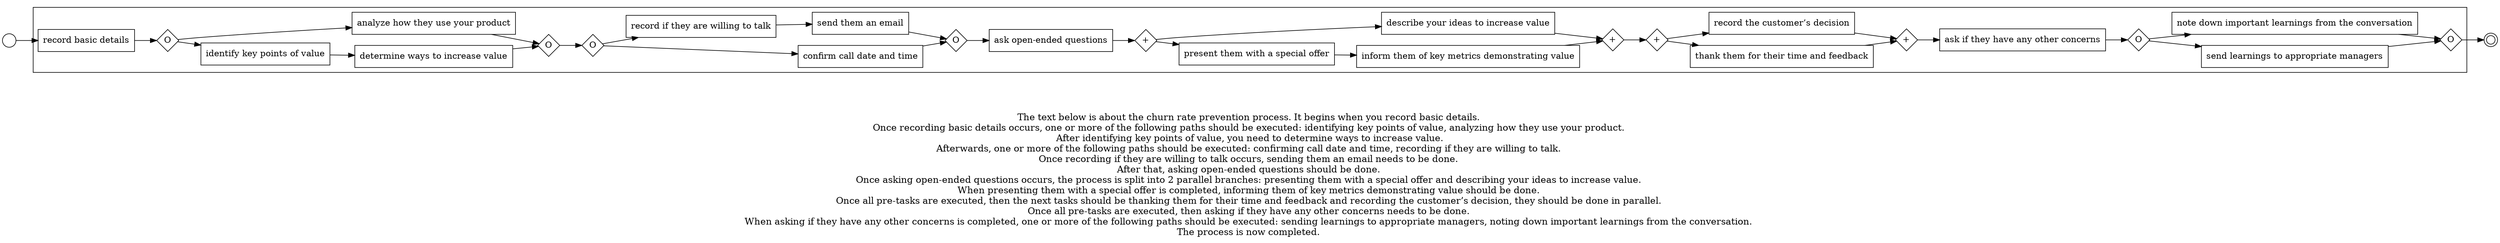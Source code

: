 digraph churn_rate_prevention_process_22 {
	graph [rankdir=LR]
	START_NODE [label="" shape=circle width=0.3]
	subgraph CLUSTER_0 {
		"record basic details" [shape=box]
		"OR_SPLIT--2. Evaluate product usage_XODQ" [label=O fixedsize=true shape=diamond width=0.5]
		"record basic details" -> "OR_SPLIT--2. Evaluate product usage_XODQ"
		"identify key points of value" [shape=box]
		"OR_SPLIT--2. Evaluate product usage_XODQ" -> "identify key points of value"
		"analyze how they use your product" [shape=box]
		"OR_SPLIT--2. Evaluate product usage_XODQ" -> "analyze how they use your product"
		"determine ways to increase value" [shape=box]
		"identify key points of value" -> "determine ways to increase value"
		"OR_JOIN--2. Evaluate product usage_XODQ" [label=O fixedsize=true shape=diamond width=0.5]
		"determine ways to increase value" -> "OR_JOIN--2. Evaluate product usage_XODQ"
		"analyze how they use your product" -> "OR_JOIN--2. Evaluate product usage_XODQ"
		"OR_SPLIT--3. Contact the customer_VGOU" [label=O fixedsize=true shape=diamond width=0.5]
		"OR_JOIN--2. Evaluate product usage_XODQ" -> "OR_SPLIT--3. Contact the customer_VGOU"
		"confirm call date and time" [shape=box]
		"OR_SPLIT--3. Contact the customer_VGOU" -> "confirm call date and time"
		"record if they are willing to talk" [shape=box]
		"OR_SPLIT--3. Contact the customer_VGOU" -> "record if they are willing to talk"
		"send them an email" [shape=box]
		"record if they are willing to talk" -> "send them an email"
		"OR_JOIN--3. Contact the customer_VGOU" [label=O fixedsize=true shape=diamond width=0.5]
		"confirm call date and time" -> "OR_JOIN--3. Contact the customer_VGOU"
		"send them an email" -> "OR_JOIN--3. Contact the customer_VGOU"
		"ask open-ended questions" [shape=box]
		"OR_JOIN--3. Contact the customer_VGOU" -> "ask open-ended questions"
		"AND_SPLIT--5. Retention incentives_5DSR" [label="+" fixedsize=true shape=diamond width=0.5]
		"ask open-ended questions" -> "AND_SPLIT--5. Retention incentives_5DSR"
		"present them with a special offer" [shape=box]
		"AND_SPLIT--5. Retention incentives_5DSR" -> "present them with a special offer"
		"describe your ideas to increase value" [shape=box]
		"AND_SPLIT--5. Retention incentives_5DSR" -> "describe your ideas to increase value"
		"inform them of key metrics demonstrating value" [shape=box]
		"present them with a special offer" -> "inform them of key metrics demonstrating value"
		"AND_JOIN--5. Retention incentives_5DSR" [label="+" fixedsize=true shape=diamond width=0.5]
		"inform them of key metrics demonstrating value" -> "AND_JOIN--5. Retention incentives_5DSR"
		"describe your ideas to increase value" -> "AND_JOIN--5. Retention incentives_5DSR"
		"AND_SPLIT--6. Outcome_WKJ0" [label="+" fixedsize=true shape=diamond width=0.5]
		"AND_JOIN--5. Retention incentives_5DSR" -> "AND_SPLIT--6. Outcome_WKJ0"
		"thank them for their time and feedback" [shape=box]
		"AND_SPLIT--6. Outcome_WKJ0" -> "thank them for their time and feedback"
		"record the customer’s decision" [shape=box]
		"AND_SPLIT--6. Outcome_WKJ0" -> "record the customer’s decision"
		"AND_JOIN--6. Outcome_WKJ0" [label="+" fixedsize=true shape=diamond width=0.5]
		"thank them for their time and feedback" -> "AND_JOIN--6. Outcome_WKJ0"
		"record the customer’s decision" -> "AND_JOIN--6. Outcome_WKJ0"
		"ask if they have any other concerns" [shape=box]
		"AND_JOIN--6. Outcome_WKJ0" -> "ask if they have any other concerns"
		"OR_SPLIT--8. Final steps_JQ45" [label=O fixedsize=true shape=diamond width=0.5]
		"ask if they have any other concerns" -> "OR_SPLIT--8. Final steps_JQ45"
		"send learnings to appropriate managers" [shape=box]
		"OR_SPLIT--8. Final steps_JQ45" -> "send learnings to appropriate managers"
		"note down important learnings from the conversation" [shape=box]
		"OR_SPLIT--8. Final steps_JQ45" -> "note down important learnings from the conversation"
		"OR_JOIN--8. Final steps_JQ45" [label=O fixedsize=true shape=diamond width=0.5]
		"send learnings to appropriate managers" -> "OR_JOIN--8. Final steps_JQ45"
		"note down important learnings from the conversation" -> "OR_JOIN--8. Final steps_JQ45"
	}
	START_NODE -> "record basic details"
	END_NODE [label="" shape=doublecircle width=0.2]
	"OR_JOIN--8. Final steps_JQ45" -> END_NODE
	fontsize=15 label="\n\n
The text below is about the churn rate prevention process. It begins when you record basic details. 
Once recording basic details occurs, one or more of the following paths should be executed: identifying key points of value, analyzing how they use your product. 
After identifying key points of value, you need to determine ways to increase value.
Afterwards, one or more of the following paths should be executed: confirming call date and time, recording if they are willing to talk. 
Once recording if they are willing to talk occurs, sending them an email needs to be done. 
After that, asking open-ended questions should be done. 
Once asking open-ended questions occurs, the process is split into 2 parallel branches: presenting them with a special offer and describing your ideas to increase value. 
When presenting them with a special offer is completed, informing them of key metrics demonstrating value should be done. 
Once all pre-tasks are executed, then the next tasks should be thanking them for their time and feedback and recording the customer’s decision, they should be done in parallel. 
Once all pre-tasks are executed, then asking if they have any other concerns needs to be done. 
When asking if they have any other concerns is completed, one or more of the following paths should be executed: sending learnings to appropriate managers, noting down important learnings from the conversation. 
The process is now completed. 
"
}
